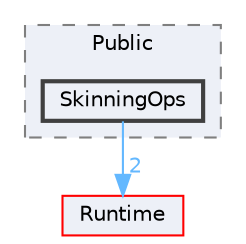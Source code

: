 digraph "SkinningOps"
{
 // INTERACTIVE_SVG=YES
 // LATEX_PDF_SIZE
  bgcolor="transparent";
  edge [fontname=Helvetica,fontsize=10,labelfontname=Helvetica,labelfontsize=10];
  node [fontname=Helvetica,fontsize=10,shape=box,height=0.2,width=0.4];
  compound=true
  subgraph clusterdir_d5e6c7bc39db799894c289b80b7597af {
    graph [ bgcolor="#edf0f7", pencolor="grey50", label="Public", fontname=Helvetica,fontsize=10 style="filled,dashed", URL="dir_d5e6c7bc39db799894c289b80b7597af.html",tooltip=""]
  dir_0fa5c7e9a85b85ed0be0917142e833d8 [label="SkinningOps", fillcolor="#edf0f7", color="grey25", style="filled,bold", URL="dir_0fa5c7e9a85b85ed0be0917142e833d8.html",tooltip=""];
  }
  dir_7536b172fbd480bfd146a1b1acd6856b [label="Runtime", fillcolor="#edf0f7", color="red", style="filled", URL="dir_7536b172fbd480bfd146a1b1acd6856b.html",tooltip=""];
  dir_0fa5c7e9a85b85ed0be0917142e833d8->dir_7536b172fbd480bfd146a1b1acd6856b [headlabel="2", labeldistance=1.5 headhref="dir_001040_000984.html" href="dir_001040_000984.html" color="steelblue1" fontcolor="steelblue1"];
}
